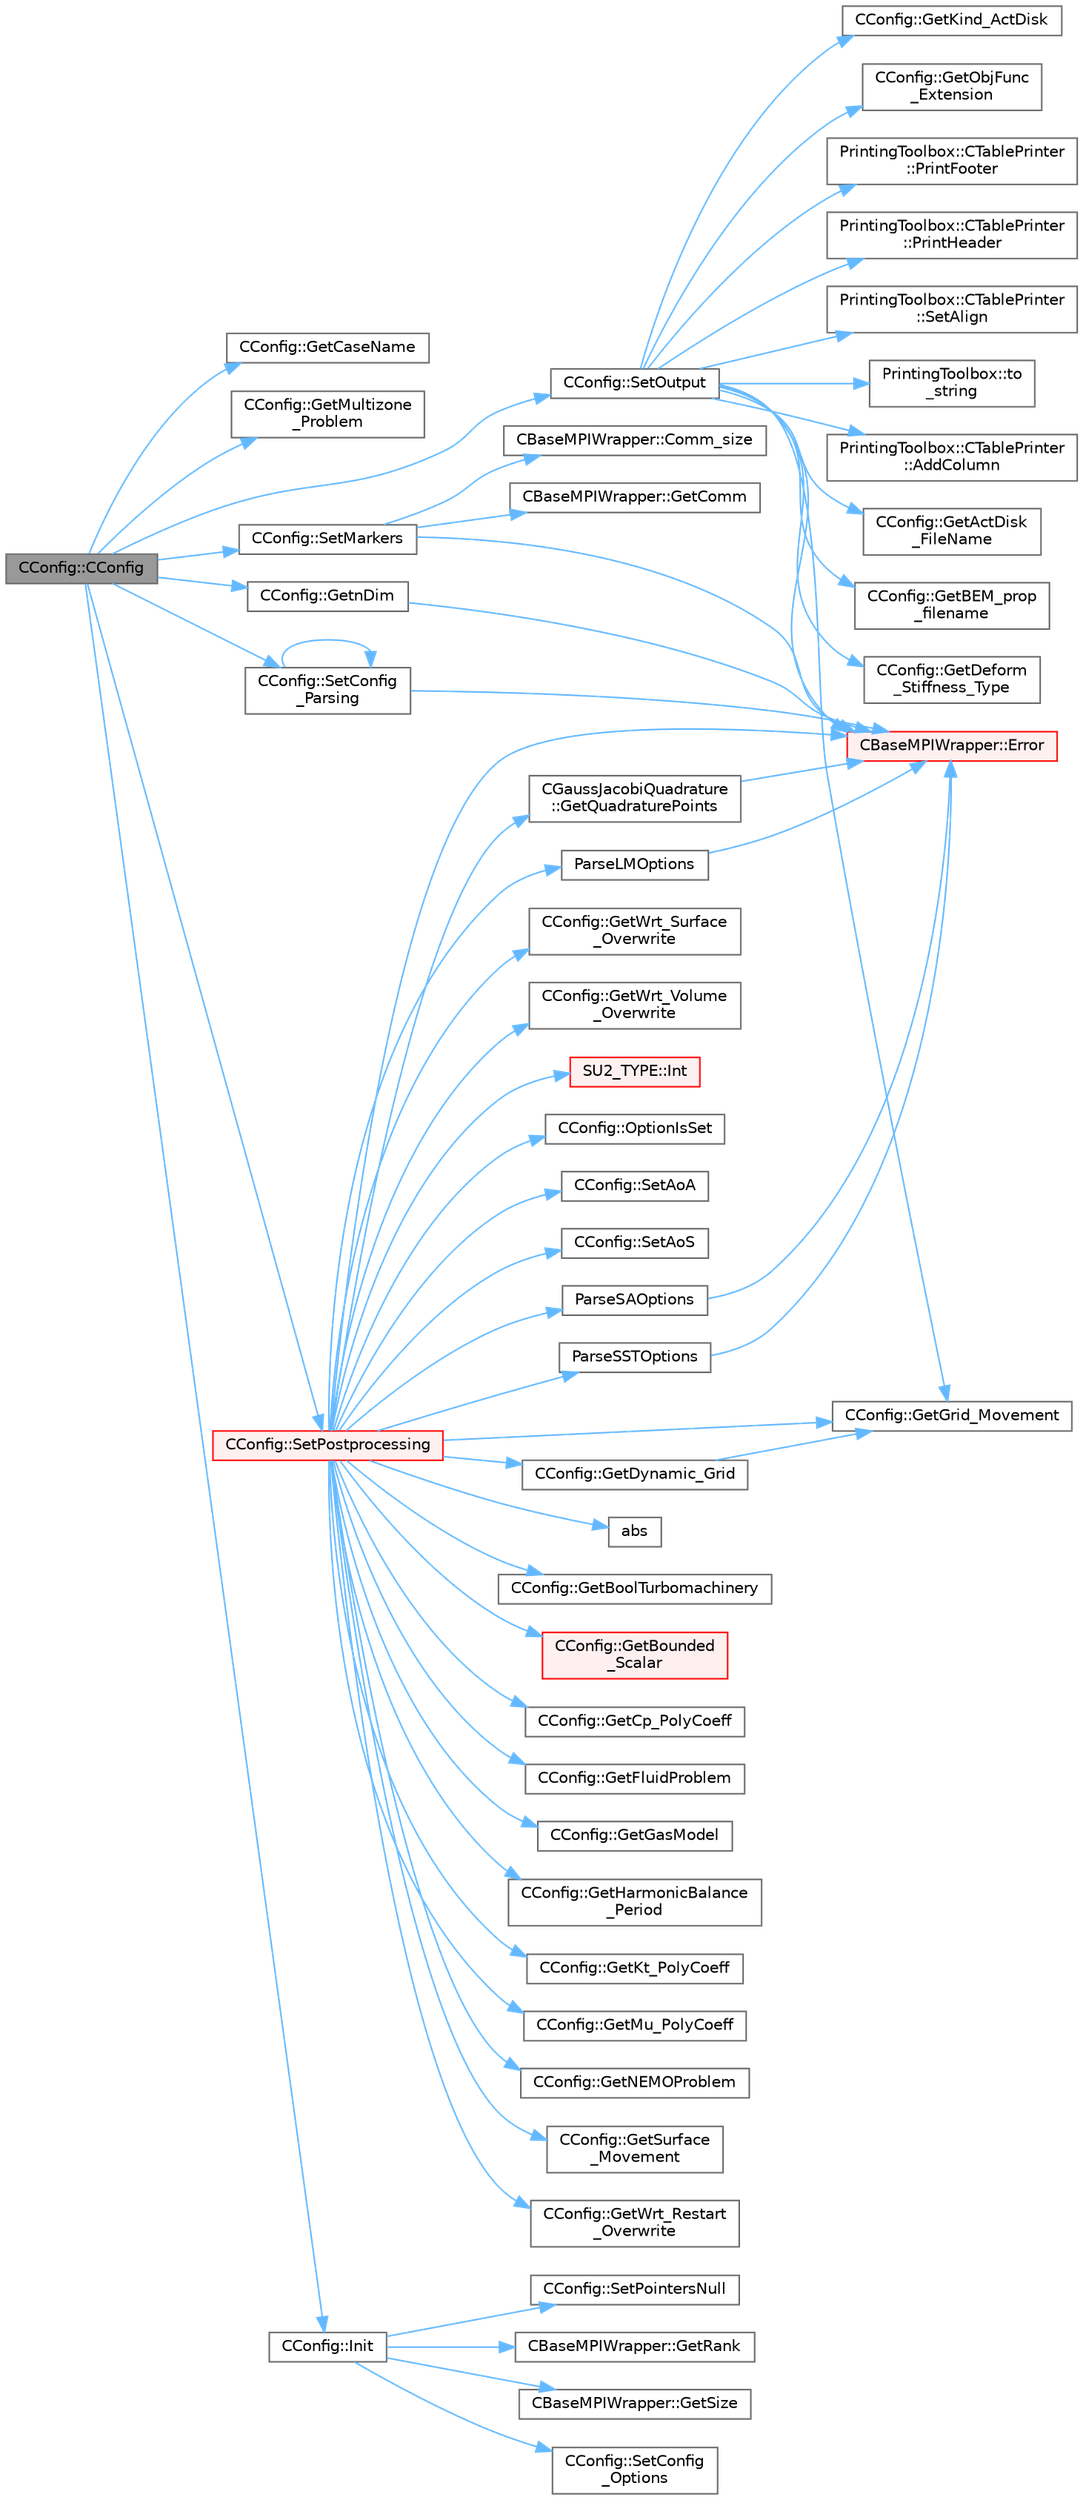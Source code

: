 digraph "CConfig::CConfig"
{
 // LATEX_PDF_SIZE
  bgcolor="transparent";
  edge [fontname=Helvetica,fontsize=10,labelfontname=Helvetica,labelfontsize=10];
  node [fontname=Helvetica,fontsize=10,shape=box,height=0.2,width=0.4];
  rankdir="LR";
  Node1 [id="Node000001",label="CConfig::CConfig",height=0.2,width=0.4,color="gray40", fillcolor="grey60", style="filled", fontcolor="black",tooltip="Constructor of the class which reads the input file and uses default options from another config."];
  Node1 -> Node2 [id="edge1_Node000001_Node000002",color="steelblue1",style="solid",tooltip=" "];
  Node2 [id="Node000002",label="CConfig::GetCaseName",height=0.2,width=0.4,color="grey40", fillcolor="white", style="filled",URL="$classCConfig.html#a1388bc59cd2a75e2184072d00b052138",tooltip="Get the name of the current case."];
  Node1 -> Node3 [id="edge2_Node000001_Node000003",color="steelblue1",style="solid",tooltip=" "];
  Node3 [id="Node000003",label="CConfig::GetMultizone\l_Problem",height=0.2,width=0.4,color="grey40", fillcolor="white", style="filled",URL="$classCConfig.html#abafdda03255a7f71a9701ded02f6d231",tooltip="Get whether the simulation we are running is a multizone simulation."];
  Node1 -> Node4 [id="edge3_Node000001_Node000004",color="steelblue1",style="solid",tooltip=" "];
  Node4 [id="Node000004",label="CConfig::GetnDim",height=0.2,width=0.4,color="grey40", fillcolor="white", style="filled",URL="$classCConfig.html#ad534643104581040e9aea7a06c31dbd2",tooltip="Gets the number of dimensions in the mesh file."];
  Node4 -> Node5 [id="edge4_Node000004_Node000005",color="steelblue1",style="solid",tooltip=" "];
  Node5 [id="Node000005",label="CBaseMPIWrapper::Error",height=0.2,width=0.4,color="red", fillcolor="#FFF0F0", style="filled",URL="$classCBaseMPIWrapper.html#a04457c47629bda56704e6a8804833eeb",tooltip=" "];
  Node1 -> Node7 [id="edge5_Node000001_Node000007",color="steelblue1",style="solid",tooltip=" "];
  Node7 [id="Node000007",label="CConfig::Init",height=0.2,width=0.4,color="grey40", fillcolor="white", style="filled",URL="$classCConfig.html#adb36276805a3ced540d69308c478245e",tooltip="Initialize common fields of the config structure."];
  Node7 -> Node8 [id="edge6_Node000007_Node000008",color="steelblue1",style="solid",tooltip=" "];
  Node8 [id="Node000008",label="CBaseMPIWrapper::GetRank",height=0.2,width=0.4,color="grey40", fillcolor="white", style="filled",URL="$classCBaseMPIWrapper.html#a63e1f265b788b4e56cb7ebdeba29b78e",tooltip=" "];
  Node7 -> Node9 [id="edge7_Node000007_Node000009",color="steelblue1",style="solid",tooltip=" "];
  Node9 [id="Node000009",label="CBaseMPIWrapper::GetSize",height=0.2,width=0.4,color="grey40", fillcolor="white", style="filled",URL="$classCBaseMPIWrapper.html#a3a60032ab9d3e6197ca2796cfb37c4e2",tooltip=" "];
  Node7 -> Node10 [id="edge8_Node000007_Node000010",color="steelblue1",style="solid",tooltip=" "];
  Node10 [id="Node000010",label="CConfig::SetConfig\l_Options",height=0.2,width=0.4,color="grey40", fillcolor="white", style="filled",URL="$group__Config.html#ga7e360a5c50691c6c6e5a010043155082",tooltip="Set the config options."];
  Node7 -> Node11 [id="edge9_Node000007_Node000011",color="steelblue1",style="solid",tooltip=" "];
  Node11 [id="Node000011",label="CConfig::SetPointersNull",height=0.2,width=0.4,color="grey40", fillcolor="white", style="filled",URL="$classCConfig.html#ae840f486f3e95ed9e90c989bd48c1aed",tooltip="Initializes pointers to null."];
  Node1 -> Node12 [id="edge10_Node000001_Node000012",color="steelblue1",style="solid",tooltip=" "];
  Node12 [id="Node000012",label="CConfig::SetConfig\l_Parsing",height=0.2,width=0.4,color="grey40", fillcolor="white", style="filled",URL="$classCConfig.html#ac5be1b494753c6b501194ce213ad38f2",tooltip="Set the config file parsing."];
  Node12 -> Node5 [id="edge11_Node000012_Node000005",color="steelblue1",style="solid",tooltip=" "];
  Node12 -> Node12 [id="edge12_Node000012_Node000012",color="steelblue1",style="solid",tooltip=" "];
  Node1 -> Node13 [id="edge13_Node000001_Node000013",color="steelblue1",style="solid",tooltip=" "];
  Node13 [id="Node000013",label="CConfig::SetMarkers",height=0.2,width=0.4,color="grey40", fillcolor="white", style="filled",URL="$classCConfig.html#a413aa8b0a892f878e7ea29abbe66ed21",tooltip="Config file markers processing."];
  Node13 -> Node14 [id="edge14_Node000013_Node000014",color="steelblue1",style="solid",tooltip=" "];
  Node14 [id="Node000014",label="CBaseMPIWrapper::Comm_size",height=0.2,width=0.4,color="grey40", fillcolor="white", style="filled",URL="$classCBaseMPIWrapper.html#aeed37cd923352ac7f070623bf051ead8",tooltip=" "];
  Node13 -> Node5 [id="edge15_Node000013_Node000005",color="steelblue1",style="solid",tooltip=" "];
  Node13 -> Node15 [id="edge16_Node000013_Node000015",color="steelblue1",style="solid",tooltip=" "];
  Node15 [id="Node000015",label="CBaseMPIWrapper::GetComm",height=0.2,width=0.4,color="grey40", fillcolor="white", style="filled",URL="$classCBaseMPIWrapper.html#a8154391fc3522954802889d81d4ef5da",tooltip=" "];
  Node1 -> Node16 [id="edge17_Node000001_Node000016",color="steelblue1",style="solid",tooltip=" "];
  Node16 [id="Node000016",label="CConfig::SetOutput",height=0.2,width=0.4,color="grey40", fillcolor="white", style="filled",URL="$classCConfig.html#a47a216b4854f8d4553303594bc0ae0d7",tooltip="Config file output."];
  Node16 -> Node17 [id="edge18_Node000016_Node000017",color="steelblue1",style="solid",tooltip=" "];
  Node17 [id="Node000017",label="PrintingToolbox::CTablePrinter\l::AddColumn",height=0.2,width=0.4,color="grey40", fillcolor="white", style="filled",URL="$classPrintingToolbox_1_1CTablePrinter.html#af3ddbf0da1a37cc37be7caac031dd4c4",tooltip="Add a column to the table by specifiying the header name and the width."];
  Node16 -> Node5 [id="edge19_Node000016_Node000005",color="steelblue1",style="solid",tooltip=" "];
  Node16 -> Node18 [id="edge20_Node000016_Node000018",color="steelblue1",style="solid",tooltip=" "];
  Node18 [id="Node000018",label="CConfig::GetActDisk\l_FileName",height=0.2,width=0.4,color="grey40", fillcolor="white", style="filled",URL="$classCConfig.html#ad97cd9ae24f85891d154333b7ccb6cd3",tooltip="Get name of the input file for the specified actuator disk."];
  Node16 -> Node19 [id="edge21_Node000016_Node000019",color="steelblue1",style="solid",tooltip=" "];
  Node19 [id="Node000019",label="CConfig::GetBEM_prop\l_filename",height=0.2,width=0.4,color="grey40", fillcolor="white", style="filled",URL="$classCConfig.html#a6c1b8b85facbb0876d116f0356d22c0b",tooltip="Get the filename of the propeller."];
  Node16 -> Node20 [id="edge22_Node000016_Node000020",color="steelblue1",style="solid",tooltip=" "];
  Node20 [id="Node000020",label="CConfig::GetDeform\l_Stiffness_Type",height=0.2,width=0.4,color="grey40", fillcolor="white", style="filled",URL="$classCConfig.html#ab62038a9661de64bfe3cf8c19eeb773a",tooltip="Get the type of stiffness to impose for FEA mesh deformation."];
  Node16 -> Node21 [id="edge23_Node000016_Node000021",color="steelblue1",style="solid",tooltip=" "];
  Node21 [id="Node000021",label="CConfig::GetGrid_Movement",height=0.2,width=0.4,color="grey40", fillcolor="white", style="filled",URL="$classCConfig.html#a9182d3dbb0b3bfa2ebb944f18795f5ca",tooltip="Get information about the grid movement."];
  Node16 -> Node22 [id="edge24_Node000016_Node000022",color="steelblue1",style="solid",tooltip=" "];
  Node22 [id="Node000022",label="CConfig::GetKind_ActDisk",height=0.2,width=0.4,color="grey40", fillcolor="white", style="filled",URL="$classCConfig.html#a1b0b57323dfabf0568dd7e0fd3e39df0",tooltip="Get the kind of inlet boundary condition treatment (total conditions or mass flow)."];
  Node16 -> Node23 [id="edge25_Node000016_Node000023",color="steelblue1",style="solid",tooltip=" "];
  Node23 [id="Node000023",label="CConfig::GetObjFunc\l_Extension",height=0.2,width=0.4,color="grey40", fillcolor="white", style="filled",URL="$classCConfig.html#ace4081f7013cfe0fd756dff7d9ba7f8f",tooltip="Append the input filename string with the appropriate objective function extension."];
  Node16 -> Node24 [id="edge26_Node000016_Node000024",color="steelblue1",style="solid",tooltip=" "];
  Node24 [id="Node000024",label="PrintingToolbox::CTablePrinter\l::PrintFooter",height=0.2,width=0.4,color="grey40", fillcolor="white", style="filled",URL="$classPrintingToolbox_1_1CTablePrinter.html#ac1bc6229daf9b3181de565905281ee2a",tooltip="Print the footer."];
  Node16 -> Node25 [id="edge27_Node000016_Node000025",color="steelblue1",style="solid",tooltip=" "];
  Node25 [id="Node000025",label="PrintingToolbox::CTablePrinter\l::PrintHeader",height=0.2,width=0.4,color="grey40", fillcolor="white", style="filled",URL="$classPrintingToolbox_1_1CTablePrinter.html#a475fafce69bdc78e973a2546e6e6be76",tooltip="Print the header."];
  Node16 -> Node26 [id="edge28_Node000016_Node000026",color="steelblue1",style="solid",tooltip=" "];
  Node26 [id="Node000026",label="PrintingToolbox::CTablePrinter\l::SetAlign",height=0.2,width=0.4,color="grey40", fillcolor="white", style="filled",URL="$classPrintingToolbox_1_1CTablePrinter.html#ad3691499a7bfa024bf97a7fc00ef33c7",tooltip="Set the alignment of the table entries (CENTER only works for the header at the moment)."];
  Node16 -> Node27 [id="edge29_Node000016_Node000027",color="steelblue1",style="solid",tooltip=" "];
  Node27 [id="Node000027",label="PrintingToolbox::to\l_string",height=0.2,width=0.4,color="grey40", fillcolor="white", style="filled",URL="$namespacePrintingToolbox.html#a382f3911ccba468c241c530ae0c78b63",tooltip=" "];
  Node1 -> Node28 [id="edge30_Node000001_Node000028",color="steelblue1",style="solid",tooltip=" "];
  Node28 [id="Node000028",label="CConfig::SetPostprocessing",height=0.2,width=0.4,color="red", fillcolor="#FFF0F0", style="filled",URL="$classCConfig.html#a80089b1c79b37f16b8b2715e430f3b59",tooltip="Config file postprocessing."];
  Node28 -> Node29 [id="edge31_Node000028_Node000029",color="steelblue1",style="solid",tooltip=" "];
  Node29 [id="Node000029",label="abs",height=0.2,width=0.4,color="grey40", fillcolor="white", style="filled",URL="$group__SIMD.html#gaf7650d08e2a58ed700276ddc70f72f96",tooltip=" "];
  Node28 -> Node5 [id="edge32_Node000028_Node000005",color="steelblue1",style="solid",tooltip=" "];
  Node28 -> Node30 [id="edge33_Node000028_Node000030",color="steelblue1",style="solid",tooltip=" "];
  Node30 [id="Node000030",label="CConfig::GetBoolTurbomachinery",height=0.2,width=0.4,color="grey40", fillcolor="white", style="filled",URL="$classCConfig.html#a9e487db59e70e83ca75e919e084cb9b9",tooltip="Verify if there is Turbomachinery performance option specified from config file."];
  Node28 -> Node31 [id="edge34_Node000028_Node000031",color="steelblue1",style="solid",tooltip=" "];
  Node31 [id="Node000031",label="CConfig::GetBounded\l_Scalar",height=0.2,width=0.4,color="red", fillcolor="#FFF0F0", style="filled",URL="$classCConfig.html#ae85de48cdf0515210c519cb4a95682a8",tooltip="Returns true if bounded scalar mode is used for any equation."];
  Node28 -> Node34 [id="edge35_Node000028_Node000034",color="steelblue1",style="solid",tooltip=" "];
  Node34 [id="Node000034",label="CConfig::GetCp_PolyCoeff",height=0.2,width=0.4,color="grey40", fillcolor="white", style="filled",URL="$classCConfig.html#acf40c4cbb52b304554471ad15c424c59",tooltip="Get the temperature polynomial coefficient for specific heat Cp."];
  Node28 -> Node35 [id="edge36_Node000028_Node000035",color="steelblue1",style="solid",tooltip=" "];
  Node35 [id="Node000035",label="CConfig::GetDynamic_Grid",height=0.2,width=0.4,color="grey40", fillcolor="white", style="filled",URL="$classCConfig.html#a6352cd90308195b5fc1ba7eab02d46c1",tooltip="Get information about dynamic grids."];
  Node35 -> Node21 [id="edge37_Node000035_Node000021",color="steelblue1",style="solid",tooltip=" "];
  Node28 -> Node36 [id="edge38_Node000028_Node000036",color="steelblue1",style="solid",tooltip=" "];
  Node36 [id="Node000036",label="CConfig::GetFluidProblem",height=0.2,width=0.4,color="grey40", fillcolor="white", style="filled",URL="$classCConfig.html#ace61be93af4e96f53b22e1a94c647821",tooltip="Return true if a fluid solver is in use."];
  Node28 -> Node37 [id="edge39_Node000028_Node000037",color="steelblue1",style="solid",tooltip=" "];
  Node37 [id="Node000037",label="CConfig::GetGasModel",height=0.2,width=0.4,color="grey40", fillcolor="white", style="filled",URL="$classCConfig.html#abd8c7490bf5ef1193c6f89fb8047cf58",tooltip="Gas model that we are using."];
  Node28 -> Node21 [id="edge40_Node000028_Node000021",color="steelblue1",style="solid",tooltip=" "];
  Node28 -> Node38 [id="edge41_Node000028_Node000038",color="steelblue1",style="solid",tooltip=" "];
  Node38 [id="Node000038",label="CConfig::GetHarmonicBalance\l_Period",height=0.2,width=0.4,color="grey40", fillcolor="white", style="filled",URL="$classCConfig.html#a07cc0a5f73a166693d50f502f6fb425b",tooltip="Retrieves the period of oscillations to be used with Harmonic Balance."];
  Node28 -> Node39 [id="edge42_Node000028_Node000039",color="steelblue1",style="solid",tooltip=" "];
  Node39 [id="Node000039",label="CConfig::GetKt_PolyCoeff",height=0.2,width=0.4,color="grey40", fillcolor="white", style="filled",URL="$classCConfig.html#a0396942219e3010d129a9d531e941b39",tooltip="Get the temperature polynomial coefficient for thermal conductivity."];
  Node28 -> Node40 [id="edge43_Node000028_Node000040",color="steelblue1",style="solid",tooltip=" "];
  Node40 [id="Node000040",label="CConfig::GetMu_PolyCoeff",height=0.2,width=0.4,color="grey40", fillcolor="white", style="filled",URL="$classCConfig.html#a449695afeafa01c44d66e49fcb057643",tooltip="Get the temperature polynomial coefficient for viscosity."];
  Node28 -> Node41 [id="edge44_Node000028_Node000041",color="steelblue1",style="solid",tooltip=" "];
  Node41 [id="Node000041",label="CConfig::GetNEMOProblem",height=0.2,width=0.4,color="grey40", fillcolor="white", style="filled",URL="$classCConfig.html#ae3f698e50dc72c02aec172bbc3747798",tooltip="Return true if a NEMO solver is in use."];
  Node28 -> Node42 [id="edge45_Node000028_Node000042",color="steelblue1",style="solid",tooltip=" "];
  Node42 [id="Node000042",label="CGaussJacobiQuadrature\l::GetQuadraturePoints",height=0.2,width=0.4,color="grey40", fillcolor="white", style="filled",URL="$classCGaussJacobiQuadrature.html#a0c778bb88ccb5b7bb7544afd4fbce14c",tooltip="Function, which serves as the API to compute the integration points and weights."];
  Node42 -> Node5 [id="edge46_Node000042_Node000005",color="steelblue1",style="solid",tooltip=" "];
  Node28 -> Node43 [id="edge47_Node000028_Node000043",color="steelblue1",style="solid",tooltip=" "];
  Node43 [id="Node000043",label="CConfig::GetSurface\l_Movement",height=0.2,width=0.4,color="grey40", fillcolor="white", style="filled",URL="$classCConfig.html#a7da84ee925f437bd635bead56d822df9",tooltip="Get information about deforming markers."];
  Node28 -> Node44 [id="edge48_Node000028_Node000044",color="steelblue1",style="solid",tooltip=" "];
  Node44 [id="Node000044",label="CConfig::GetWrt_Restart\l_Overwrite",height=0.2,width=0.4,color="grey40", fillcolor="white", style="filled",URL="$classCConfig.html#ae9ed022279a560ca553875e37a066c35",tooltip="Flag for whether restart solution files are overwritten."];
  Node28 -> Node45 [id="edge49_Node000028_Node000045",color="steelblue1",style="solid",tooltip=" "];
  Node45 [id="Node000045",label="CConfig::GetWrt_Surface\l_Overwrite",height=0.2,width=0.4,color="grey40", fillcolor="white", style="filled",URL="$classCConfig.html#aa4479ec281523722b0d2abd32793b686",tooltip="Flag for whether visualization files are overwritten."];
  Node28 -> Node46 [id="edge50_Node000028_Node000046",color="steelblue1",style="solid",tooltip=" "];
  Node46 [id="Node000046",label="CConfig::GetWrt_Volume\l_Overwrite",height=0.2,width=0.4,color="grey40", fillcolor="white", style="filled",URL="$classCConfig.html#a007e689c5a84a2028d936757711064fb",tooltip="Flag for whether visualization files are overwritten."];
  Node28 -> Node47 [id="edge51_Node000028_Node000047",color="steelblue1",style="solid",tooltip=" "];
  Node47 [id="Node000047",label="SU2_TYPE::Int",height=0.2,width=0.4,color="red", fillcolor="#FFF0F0", style="filled",URL="$namespaceSU2__TYPE.html#a6b48817766d8a6486caa2807a52f6bae",tooltip="Casts the primitive value to int (uses GetValue, already implemented for each type)."];
  Node28 -> Node49 [id="edge52_Node000028_Node000049",color="steelblue1",style="solid",tooltip=" "];
  Node49 [id="Node000049",label="CConfig::OptionIsSet",height=0.2,width=0.4,color="grey40", fillcolor="white", style="filled",URL="$classCConfig.html#a2ac78f78f7124d1753eabd783bfe37f5",tooltip="Check if an option is present in the config file."];
  Node28 -> Node50 [id="edge53_Node000028_Node000050",color="steelblue1",style="solid",tooltip=" "];
  Node50 [id="Node000050",label="ParseLMOptions",height=0.2,width=0.4,color="grey40", fillcolor="white", style="filled",URL="$option__structure_8hpp.html#ae5f616a497cc97c13be7466944fac629",tooltip="Function to parse LM options."];
  Node50 -> Node5 [id="edge54_Node000050_Node000005",color="steelblue1",style="solid",tooltip=" "];
  Node28 -> Node51 [id="edge55_Node000028_Node000051",color="steelblue1",style="solid",tooltip=" "];
  Node51 [id="Node000051",label="ParseSAOptions",height=0.2,width=0.4,color="grey40", fillcolor="white", style="filled",URL="$option__structure_8hpp.html#a30781a8055f82dc48a3bd4f928ad106a",tooltip="Function to parse SA options."];
  Node51 -> Node5 [id="edge56_Node000051_Node000005",color="steelblue1",style="solid",tooltip=" "];
  Node28 -> Node52 [id="edge57_Node000028_Node000052",color="steelblue1",style="solid",tooltip=" "];
  Node52 [id="Node000052",label="ParseSSTOptions",height=0.2,width=0.4,color="grey40", fillcolor="white", style="filled",URL="$option__structure_8hpp.html#af2e256fc65aa9a222c3807f9d7035f9d",tooltip="Function to parse SST options."];
  Node52 -> Node5 [id="edge58_Node000052_Node000005",color="steelblue1",style="solid",tooltip=" "];
  Node28 -> Node53 [id="edge59_Node000028_Node000053",color="steelblue1",style="solid",tooltip=" "];
  Node53 [id="Node000053",label="CConfig::SetAoA",height=0.2,width=0.4,color="grey40", fillcolor="white", style="filled",URL="$classCConfig.html#a32f628d1d3d3e2e4888886e4cadf167b",tooltip="Set the angle of attack."];
  Node28 -> Node54 [id="edge60_Node000028_Node000054",color="steelblue1",style="solid",tooltip=" "];
  Node54 [id="Node000054",label="CConfig::SetAoS",height=0.2,width=0.4,color="grey40", fillcolor="white", style="filled",URL="$classCConfig.html#a6abde05bf68493bf81026a7c99aca19a",tooltip="Set the angle of attack."];
}
